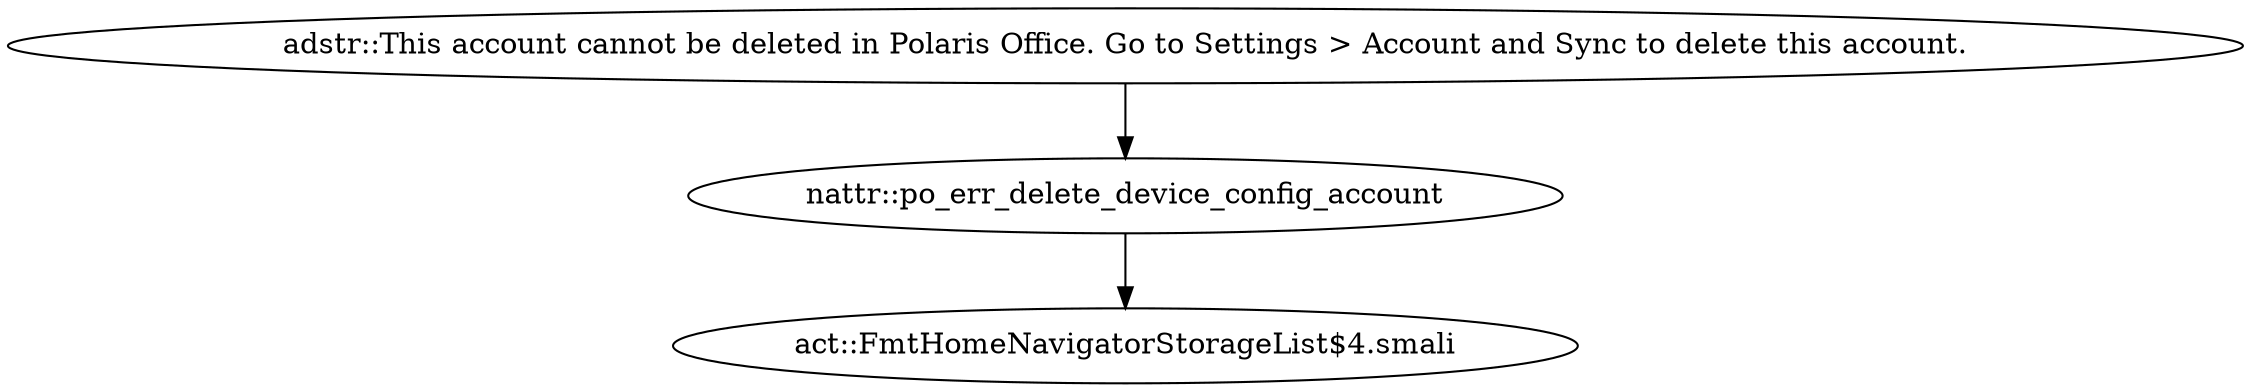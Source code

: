 digraph G {
"adstr::This account cannot be deleted in Polaris Office. Go to Settings > Account and Sync to delete this account." -> "nattr::po_err_delete_device_config_account"
"nattr::po_err_delete_device_config_account" -> "act::FmtHomeNavigatorStorageList$4.smali"
}
